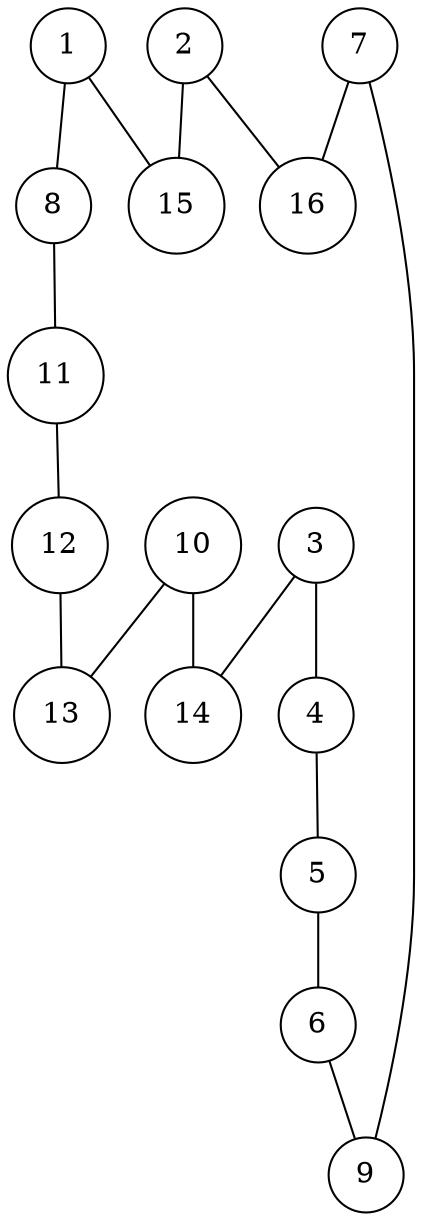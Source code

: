 graph ulysses16 {
	node [shape=circle fillcolor=white]
	1 [ pos = "18.549600,9.905409!"]
	2 [ pos = "19.194761,12.684938!"]
	3 [ pos = "19.674994,12.282319!"]
	4 [ pos = "17.589134,11.215135!"]
	5 [ pos = "16.240602,5.112782!"]
	6 [ pos = "18.219743,5.913170!"]
	7 [ pos = "18.636915,6.359447!"]
	8 [ pos = "18.200340,9.915110!"]
	9 [ pos = "20.000000,4.414261!"]
	10 [ pos = "19.970895,6.330342!"]
	11 [ pos = "17.501819,-2.527286!"]
	12 [ pos = "18.661169,7.339316!"]
	13 [ pos = "18.505942,7.446034!"]
	14 [ pos = "18.195489,7.358719!"]
	15 [ pos = "17.215620,6.946398!"]
	16 [ pos = "19.092894,9.488237!"]

	1 -- 8
	1 -- 15
	2 -- 15
	2 -- 16
	3 -- 4
	3 -- 14
	4 -- 5
	5 -- 6
	6 -- 9
	7 -- 9
	7 -- 16
	8 -- 11
	10 -- 13
	10 -- 14
	11 -- 12
	12 -- 13
}